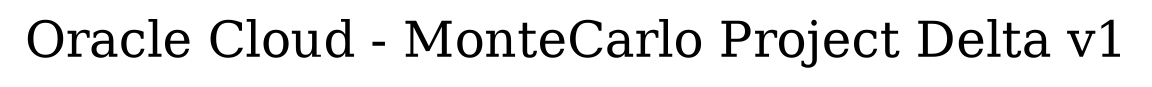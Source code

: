 digraph LexiconGraph {
graph[label="Oracle Cloud - MonteCarlo Project Delta v1", fontsize=24]
splines=true
}
